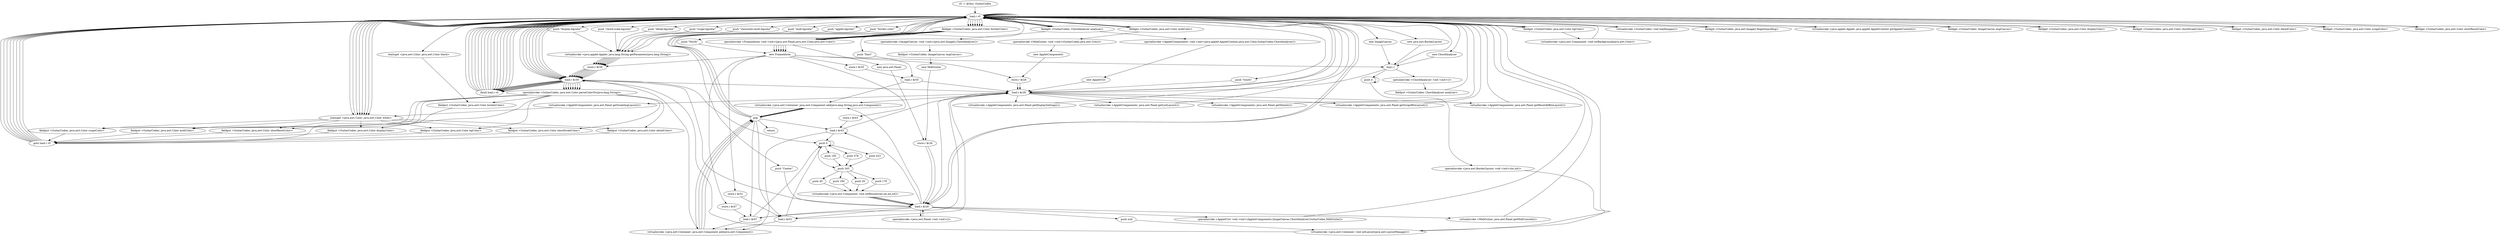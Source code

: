 digraph "" {
    "r0 := @this: GuitarCodex"
    "load.r r0"
    "r0 := @this: GuitarCodex"->"load.r r0";
    "push \"applet-bgcolor\""
    "load.r r0"->"push \"applet-bgcolor\"";
    "virtualinvoke <java.applet.Applet: java.lang.String getParameter(java.lang.String)>"
    "push \"applet-bgcolor\""->"virtualinvoke <java.applet.Applet: java.lang.String getParameter(java.lang.String)>";
    "store.r $r39"
    "virtualinvoke <java.applet.Applet: java.lang.String getParameter(java.lang.String)>"->"store.r $r39";
    "load.r $r39"
    "store.r $r39"->"load.r $r39";
    "ifnull load.r r0"
    "load.r $r39"->"ifnull load.r r0";
    "ifnull load.r r0"->"load.r r0";
    "load.r r0"->"load.r r0";
    "load.r r0"->"load.r $r39";
    "specialinvoke <GuitarCodex: java.awt.Color parseColorStr(java.lang.String)>"
    "load.r $r39"->"specialinvoke <GuitarCodex: java.awt.Color parseColorStr(java.lang.String)>";
    "fieldput <GuitarCodex: java.awt.Color bgColor>"
    "specialinvoke <GuitarCodex: java.awt.Color parseColorStr(java.lang.String)>"->"fieldput <GuitarCodex: java.awt.Color bgColor>";
    "goto load.r r0"
    "fieldput <GuitarCodex: java.awt.Color bgColor>"->"goto load.r r0";
    "goto load.r r0"->"load.r r0";
    "push \"border-color\""
    "load.r r0"->"push \"border-color\"";
    "push \"border-color\""->"virtualinvoke <java.applet.Applet: java.lang.String getParameter(java.lang.String)>";
    "virtualinvoke <java.applet.Applet: java.lang.String getParameter(java.lang.String)>"->"store.r $r39";
    "store.r $r39"->"load.r $r39";
    "load.r $r39"->"ifnull load.r r0";
    "ifnull load.r r0"->"load.r r0";
    "load.r r0"->"load.r r0";
    "load.r r0"->"load.r $r39";
    "load.r $r39"->"specialinvoke <GuitarCodex: java.awt.Color parseColorStr(java.lang.String)>";
    "fieldput <GuitarCodex: java.awt.Color borderColor>"
    "specialinvoke <GuitarCodex: java.awt.Color parseColorStr(java.lang.String)>"->"fieldput <GuitarCodex: java.awt.Color borderColor>";
    "fieldput <GuitarCodex: java.awt.Color borderColor>"->"goto load.r r0";
    "goto load.r r0"->"load.r r0";
    "push \"display-bgcolor\""
    "load.r r0"->"push \"display-bgcolor\"";
    "push \"display-bgcolor\""->"virtualinvoke <java.applet.Applet: java.lang.String getParameter(java.lang.String)>";
    "virtualinvoke <java.applet.Applet: java.lang.String getParameter(java.lang.String)>"->"store.r $r39";
    "store.r $r39"->"load.r $r39";
    "load.r $r39"->"ifnull load.r r0";
    "ifnull load.r r0"->"load.r r0";
    "load.r r0"->"load.r r0";
    "load.r r0"->"load.r $r39";
    "load.r $r39"->"specialinvoke <GuitarCodex: java.awt.Color parseColorStr(java.lang.String)>";
    "fieldput <GuitarCodex: java.awt.Color displayColor>"
    "specialinvoke <GuitarCodex: java.awt.Color parseColorStr(java.lang.String)>"->"fieldput <GuitarCodex: java.awt.Color displayColor>";
    "fieldput <GuitarCodex: java.awt.Color displayColor>"->"goto load.r r0";
    "goto load.r r0"->"load.r r0";
    "push \"chord-scale-bgcolor\""
    "load.r r0"->"push \"chord-scale-bgcolor\"";
    "push \"chord-scale-bgcolor\""->"virtualinvoke <java.applet.Applet: java.lang.String getParameter(java.lang.String)>";
    "virtualinvoke <java.applet.Applet: java.lang.String getParameter(java.lang.String)>"->"store.r $r39";
    "store.r $r39"->"load.r $r39";
    "load.r $r39"->"ifnull load.r r0";
    "ifnull load.r r0"->"load.r r0";
    "load.r r0"->"load.r r0";
    "load.r r0"->"load.r $r39";
    "load.r $r39"->"specialinvoke <GuitarCodex: java.awt.Color parseColorStr(java.lang.String)>";
    "fieldput <GuitarCodex: java.awt.Color chordScaleColor>"
    "specialinvoke <GuitarCodex: java.awt.Color parseColorStr(java.lang.String)>"->"fieldput <GuitarCodex: java.awt.Color chordScaleColor>";
    "fieldput <GuitarCodex: java.awt.Color chordScaleColor>"->"goto load.r r0";
    "goto load.r r0"->"load.r r0";
    "push \"detail-bgcolor\""
    "load.r r0"->"push \"detail-bgcolor\"";
    "push \"detail-bgcolor\""->"virtualinvoke <java.applet.Applet: java.lang.String getParameter(java.lang.String)>";
    "virtualinvoke <java.applet.Applet: java.lang.String getParameter(java.lang.String)>"->"store.r $r39";
    "store.r $r39"->"load.r $r39";
    "load.r $r39"->"ifnull load.r r0";
    "ifnull load.r r0"->"load.r r0";
    "load.r r0"->"load.r r0";
    "load.r r0"->"load.r $r39";
    "load.r $r39"->"specialinvoke <GuitarCodex: java.awt.Color parseColorStr(java.lang.String)>";
    "fieldput <GuitarCodex: java.awt.Color detailColor>"
    "specialinvoke <GuitarCodex: java.awt.Color parseColorStr(java.lang.String)>"->"fieldput <GuitarCodex: java.awt.Color detailColor>";
    "fieldput <GuitarCodex: java.awt.Color detailColor>"->"goto load.r r0";
    "goto load.r r0"->"load.r r0";
    "push \"scope-bgcolor\""
    "load.r r0"->"push \"scope-bgcolor\"";
    "push \"scope-bgcolor\""->"virtualinvoke <java.applet.Applet: java.lang.String getParameter(java.lang.String)>";
    "virtualinvoke <java.applet.Applet: java.lang.String getParameter(java.lang.String)>"->"store.r $r39";
    "store.r $r39"->"load.r $r39";
    "load.r $r39"->"ifnull load.r r0";
    "ifnull load.r r0"->"load.r r0";
    "load.r r0"->"load.r r0";
    "load.r r0"->"load.r $r39";
    "load.r $r39"->"specialinvoke <GuitarCodex: java.awt.Color parseColorStr(java.lang.String)>";
    "fieldput <GuitarCodex: java.awt.Color scopeColor>"
    "specialinvoke <GuitarCodex: java.awt.Color parseColorStr(java.lang.String)>"->"fieldput <GuitarCodex: java.awt.Color scopeColor>";
    "fieldput <GuitarCodex: java.awt.Color scopeColor>"->"goto load.r r0";
    "goto load.r r0"->"load.r r0";
    "push \"shownote-reset-bgcolor\""
    "load.r r0"->"push \"shownote-reset-bgcolor\"";
    "push \"shownote-reset-bgcolor\""->"virtualinvoke <java.applet.Applet: java.lang.String getParameter(java.lang.String)>";
    "virtualinvoke <java.applet.Applet: java.lang.String getParameter(java.lang.String)>"->"store.r $r39";
    "store.r $r39"->"load.r $r39";
    "load.r $r39"->"ifnull load.r r0";
    "ifnull load.r r0"->"load.r r0";
    "load.r r0"->"load.r r0";
    "load.r r0"->"load.r $r39";
    "load.r $r39"->"specialinvoke <GuitarCodex: java.awt.Color parseColorStr(java.lang.String)>";
    "fieldput <GuitarCodex: java.awt.Color showResetColor>"
    "specialinvoke <GuitarCodex: java.awt.Color parseColorStr(java.lang.String)>"->"fieldput <GuitarCodex: java.awt.Color showResetColor>";
    "fieldput <GuitarCodex: java.awt.Color showResetColor>"->"goto load.r r0";
    "goto load.r r0"->"load.r r0";
    "push \"midi-bgcolor\""
    "load.r r0"->"push \"midi-bgcolor\"";
    "push \"midi-bgcolor\""->"virtualinvoke <java.applet.Applet: java.lang.String getParameter(java.lang.String)>";
    "virtualinvoke <java.applet.Applet: java.lang.String getParameter(java.lang.String)>"->"store.r $r39";
    "store.r $r39"->"load.r $r39";
    "load.r $r39"->"ifnull load.r r0";
    "ifnull load.r r0"->"load.r r0";
    "load.r r0"->"load.r r0";
    "load.r r0"->"load.r $r39";
    "load.r $r39"->"specialinvoke <GuitarCodex: java.awt.Color parseColorStr(java.lang.String)>";
    "fieldput <GuitarCodex: java.awt.Color midiColor>"
    "specialinvoke <GuitarCodex: java.awt.Color parseColorStr(java.lang.String)>"->"fieldput <GuitarCodex: java.awt.Color midiColor>";
    "fieldput <GuitarCodex: java.awt.Color midiColor>"->"goto load.r r0";
    "goto load.r r0"->"load.r r0";
    "load.r r0"->"load.r r0";
    "fieldget <GuitarCodex: java.awt.Color bgColor>"
    "load.r r0"->"fieldget <GuitarCodex: java.awt.Color bgColor>";
    "virtualinvoke <java.awt.Component: void setBackground(java.awt.Color)>"
    "fieldget <GuitarCodex: java.awt.Color bgColor>"->"virtualinvoke <java.awt.Component: void setBackground(java.awt.Color)>";
    "virtualinvoke <java.awt.Component: void setBackground(java.awt.Color)>"->"load.r r0";
    "new java.awt.BorderLayout"
    "load.r r0"->"new java.awt.BorderLayout";
    "dup1.r"
    "new java.awt.BorderLayout"->"dup1.r";
    "push 4"
    "dup1.r"->"push 4";
    "push 4"->"push 4";
    "specialinvoke <java.awt.BorderLayout: void <init>(int,int)>"
    "push 4"->"specialinvoke <java.awt.BorderLayout: void <init>(int,int)>";
    "virtualinvoke <java.awt.Container: void setLayout(java.awt.LayoutManager)>"
    "specialinvoke <java.awt.BorderLayout: void <init>(int,int)>"->"virtualinvoke <java.awt.Container: void setLayout(java.awt.LayoutManager)>";
    "virtualinvoke <java.awt.Container: void setLayout(java.awt.LayoutManager)>"->"load.r r0";
    "virtualinvoke <GuitarCodex: void loadImages()>"
    "load.r r0"->"virtualinvoke <GuitarCodex: void loadImages()>";
    "virtualinvoke <GuitarCodex: void loadImages()>"->"load.r r0";
    "new ChordAnalyser"
    "load.r r0"->"new ChordAnalyser";
    "new ChordAnalyser"->"dup1.r";
    "specialinvoke <ChordAnalyser: void <init>()>"
    "dup1.r"->"specialinvoke <ChordAnalyser: void <init>()>";
    "fieldput <GuitarCodex: ChordAnalyser analyser>"
    "specialinvoke <ChordAnalyser: void <init>()>"->"fieldput <GuitarCodex: ChordAnalyser analyser>";
    "fieldput <GuitarCodex: ChordAnalyser analyser>"->"load.r r0";
    "new ImageCanvas"
    "load.r r0"->"new ImageCanvas";
    "new ImageCanvas"->"dup1.r";
    "dup1.r"->"load.r r0";
    "fieldget <GuitarCodex: java.awt.Image[] fingerboardImg>"
    "load.r r0"->"fieldget <GuitarCodex: java.awt.Image[] fingerboardImg>";
    "fieldget <GuitarCodex: java.awt.Image[] fingerboardImg>"->"load.r r0";
    "fieldget <GuitarCodex: ChordAnalyser analyser>"
    "load.r r0"->"fieldget <GuitarCodex: ChordAnalyser analyser>";
    "specialinvoke <ImageCanvas: void <init>(java.awt.Image[],ChordAnalyser)>"
    "fieldget <GuitarCodex: ChordAnalyser analyser>"->"specialinvoke <ImageCanvas: void <init>(java.awt.Image[],ChordAnalyser)>";
    "fieldput <GuitarCodex: ImageCanvas imgCanvas>"
    "specialinvoke <ImageCanvas: void <init>(java.awt.Image[],ChordAnalyser)>"->"fieldput <GuitarCodex: ImageCanvas imgCanvas>";
    "new MidiGuitar"
    "fieldput <GuitarCodex: ImageCanvas imgCanvas>"->"new MidiGuitar";
    "store.r $r26"
    "new MidiGuitar"->"store.r $r26";
    "load.r $r26"
    "store.r $r26"->"load.r $r26";
    "load.r $r26"->"load.r r0";
    "load.r r0"->"load.r r0";
    "fieldget <GuitarCodex: java.awt.Color midiColor>"
    "load.r r0"->"fieldget <GuitarCodex: java.awt.Color midiColor>";
    "specialinvoke <MidiGuitar: void <init>(GuitarCodex,java.awt.Color)>"
    "fieldget <GuitarCodex: java.awt.Color midiColor>"->"specialinvoke <MidiGuitar: void <init>(GuitarCodex,java.awt.Color)>";
    "new AppletComponents"
    "specialinvoke <MidiGuitar: void <init>(GuitarCodex,java.awt.Color)>"->"new AppletComponents";
    "store.r $r28"
    "new AppletComponents"->"store.r $r28";
    "load.r $r28"
    "store.r $r28"->"load.r $r28";
    "load.r $r28"->"load.r r0";
    "virtualinvoke <java.applet.Applet: java.applet.AppletContext getAppletContext()>"
    "load.r r0"->"virtualinvoke <java.applet.Applet: java.applet.AppletContext getAppletContext()>";
    "virtualinvoke <java.applet.Applet: java.applet.AppletContext getAppletContext()>"->"load.r r0";
    "load.r r0"->"fieldget <GuitarCodex: java.awt.Color bgColor>";
    "fieldget <GuitarCodex: java.awt.Color bgColor>"->"load.r r0";
    "load.r r0"->"load.r r0";
    "load.r r0"->"fieldget <GuitarCodex: ChordAnalyser analyser>";
    "specialinvoke <AppletComponents: void <init>(java.applet.AppletContext,java.awt.Color,GuitarCodex,ChordAnalyser)>"
    "fieldget <GuitarCodex: ChordAnalyser analyser>"->"specialinvoke <AppletComponents: void <init>(java.applet.AppletContext,java.awt.Color,GuitarCodex,ChordAnalyser)>";
    "new AppletCtrl"
    "specialinvoke <AppletComponents: void <init>(java.applet.AppletContext,java.awt.Color,GuitarCodex,ChordAnalyser)>"->"new AppletCtrl";
    "new AppletCtrl"->"load.r $r28";
    "load.r $r28"->"load.r r0";
    "fieldget <GuitarCodex: ImageCanvas imgCanvas>"
    "load.r r0"->"fieldget <GuitarCodex: ImageCanvas imgCanvas>";
    "fieldget <GuitarCodex: ImageCanvas imgCanvas>"->"load.r r0";
    "load.r r0"->"fieldget <GuitarCodex: ChordAnalyser analyser>";
    "fieldget <GuitarCodex: ChordAnalyser analyser>"->"load.r r0";
    "load.r r0"->"load.r $r26";
    "specialinvoke <AppletCtrl: void <init>(AppletComponents,ImageCanvas,ChordAnalyser,GuitarCodex,MidiGuitar)>"
    "load.r $r26"->"specialinvoke <AppletCtrl: void <init>(AppletComponents,ImageCanvas,ChordAnalyser,GuitarCodex,MidiGuitar)>";
    "specialinvoke <AppletCtrl: void <init>(AppletComponents,ImageCanvas,ChordAnalyser,GuitarCodex,MidiGuitar)>"->"load.r r0";
    "push \"North\""
    "load.r r0"->"push \"North\"";
    "new FramedArea"
    "push \"North\""->"new FramedArea";
    "new FramedArea"->"dup1.r";
    "dup1.r"->"load.r $r28";
    "virtualinvoke <AppletComponents: java.awt.Panel getDisplaySettings()>"
    "load.r $r28"->"virtualinvoke <AppletComponents: java.awt.Panel getDisplaySettings()>";
    "virtualinvoke <AppletComponents: java.awt.Panel getDisplaySettings()>"->"load.r r0";
    "fieldget <GuitarCodex: java.awt.Color displayColor>"
    "load.r r0"->"fieldget <GuitarCodex: java.awt.Color displayColor>";
    "fieldget <GuitarCodex: java.awt.Color displayColor>"->"load.r r0";
    "fieldget <GuitarCodex: java.awt.Color borderColor>"
    "load.r r0"->"fieldget <GuitarCodex: java.awt.Color borderColor>";
    "specialinvoke <FramedArea: void <init>(java.awt.Panel,java.awt.Color,java.awt.Color)>"
    "fieldget <GuitarCodex: java.awt.Color borderColor>"->"specialinvoke <FramedArea: void <init>(java.awt.Panel,java.awt.Color,java.awt.Color)>";
    "specialinvoke <FramedArea: void <init>(java.awt.Panel,java.awt.Color,java.awt.Color)>"->"new FramedArea";
    "new FramedArea"->"store.r $r39";
    "store.r $r39"->"load.r $r39";
    "load.r $r39"->"load.r $r28";
    "virtualinvoke <AppletComponents: java.awt.Panel getListLayout()>"
    "load.r $r28"->"virtualinvoke <AppletComponents: java.awt.Panel getListLayout()>";
    "virtualinvoke <AppletComponents: java.awt.Panel getListLayout()>"->"load.r r0";
    "fieldget <GuitarCodex: java.awt.Color chordScaleColor>"
    "load.r r0"->"fieldget <GuitarCodex: java.awt.Color chordScaleColor>";
    "fieldget <GuitarCodex: java.awt.Color chordScaleColor>"->"load.r r0";
    "load.r r0"->"fieldget <GuitarCodex: java.awt.Color borderColor>";
    "fieldget <GuitarCodex: java.awt.Color borderColor>"->"specialinvoke <FramedArea: void <init>(java.awt.Panel,java.awt.Color,java.awt.Color)>";
    "specialinvoke <FramedArea: void <init>(java.awt.Panel,java.awt.Color,java.awt.Color)>"->"new FramedArea";
    "store.r $r43"
    "new FramedArea"->"store.r $r43";
    "load.r $r43"
    "store.r $r43"->"load.r $r43";
    "load.r $r43"->"load.r $r28";
    "virtualinvoke <AppletComponents: java.awt.Panel getDetails()>"
    "load.r $r28"->"virtualinvoke <AppletComponents: java.awt.Panel getDetails()>";
    "virtualinvoke <AppletComponents: java.awt.Panel getDetails()>"->"load.r r0";
    "fieldget <GuitarCodex: java.awt.Color detailColor>"
    "load.r r0"->"fieldget <GuitarCodex: java.awt.Color detailColor>";
    "fieldget <GuitarCodex: java.awt.Color detailColor>"->"load.r r0";
    "load.r r0"->"fieldget <GuitarCodex: java.awt.Color borderColor>";
    "fieldget <GuitarCodex: java.awt.Color borderColor>"->"specialinvoke <FramedArea: void <init>(java.awt.Panel,java.awt.Color,java.awt.Color)>";
    "specialinvoke <FramedArea: void <init>(java.awt.Panel,java.awt.Color,java.awt.Color)>"->"new FramedArea";
    "store.r $r47"
    "new FramedArea"->"store.r $r47";
    "load.r $r47"
    "store.r $r47"->"load.r $r47";
    "load.r $r47"->"load.r $r28";
    "virtualinvoke <AppletComponents: java.awt.Panel getScopeBtnLayout()>"
    "load.r $r28"->"virtualinvoke <AppletComponents: java.awt.Panel getScopeBtnLayout()>";
    "virtualinvoke <AppletComponents: java.awt.Panel getScopeBtnLayout()>"->"load.r r0";
    "fieldget <GuitarCodex: java.awt.Color scopeColor>"
    "load.r r0"->"fieldget <GuitarCodex: java.awt.Color scopeColor>";
    "fieldget <GuitarCodex: java.awt.Color scopeColor>"->"load.r r0";
    "load.r r0"->"fieldget <GuitarCodex: java.awt.Color borderColor>";
    "fieldget <GuitarCodex: java.awt.Color borderColor>"->"specialinvoke <FramedArea: void <init>(java.awt.Panel,java.awt.Color,java.awt.Color)>";
    "specialinvoke <FramedArea: void <init>(java.awt.Panel,java.awt.Color,java.awt.Color)>"->"new FramedArea";
    "store.r $r51"
    "new FramedArea"->"store.r $r51";
    "load.r $r51"
    "store.r $r51"->"load.r $r51";
    "load.r $r51"->"load.r $r28";
    "virtualinvoke <AppletComponents: java.awt.Panel getResetAllBtnLayout()>"
    "load.r $r28"->"virtualinvoke <AppletComponents: java.awt.Panel getResetAllBtnLayout()>";
    "virtualinvoke <AppletComponents: java.awt.Panel getResetAllBtnLayout()>"->"load.r r0";
    "fieldget <GuitarCodex: java.awt.Color showResetColor>"
    "load.r r0"->"fieldget <GuitarCodex: java.awt.Color showResetColor>";
    "fieldget <GuitarCodex: java.awt.Color showResetColor>"->"load.r r0";
    "load.r r0"->"fieldget <GuitarCodex: java.awt.Color borderColor>";
    "fieldget <GuitarCodex: java.awt.Color borderColor>"->"specialinvoke <FramedArea: void <init>(java.awt.Panel,java.awt.Color,java.awt.Color)>";
    "specialinvoke <FramedArea: void <init>(java.awt.Panel,java.awt.Color,java.awt.Color)>"->"new FramedArea";
    "store.r $r55"
    "new FramedArea"->"store.r $r55";
    "load.r $r55"
    "store.r $r55"->"load.r $r55";
    "load.r $r55"->"load.r $r28";
    "virtualinvoke <AppletComponents: java.awt.Panel getScaleImgLayout()>"
    "load.r $r28"->"virtualinvoke <AppletComponents: java.awt.Panel getScaleImgLayout()>";
    "staticget <java.awt.Color: java.awt.Color white>"
    "virtualinvoke <AppletComponents: java.awt.Panel getScaleImgLayout()>"->"staticget <java.awt.Color: java.awt.Color white>";
    "staticget <java.awt.Color: java.awt.Color white>"->"load.r r0";
    "load.r r0"->"fieldget <GuitarCodex: java.awt.Color borderColor>";
    "fieldget <GuitarCodex: java.awt.Color borderColor>"->"specialinvoke <FramedArea: void <init>(java.awt.Panel,java.awt.Color,java.awt.Color)>";
    "specialinvoke <FramedArea: void <init>(java.awt.Panel,java.awt.Color,java.awt.Color)>"->"new FramedArea";
    "new FramedArea"->"store.r $r28";
    "store.r $r28"->"load.r $r28";
    "load.r $r28"->"load.r $r26";
    "virtualinvoke <MidiGuitar: java.awt.Panel getMidiConsole()>"
    "load.r $r26"->"virtualinvoke <MidiGuitar: java.awt.Panel getMidiConsole()>";
    "virtualinvoke <MidiGuitar: java.awt.Panel getMidiConsole()>"->"load.r r0";
    "load.r r0"->"fieldget <GuitarCodex: java.awt.Color midiColor>";
    "fieldget <GuitarCodex: java.awt.Color midiColor>"->"load.r r0";
    "load.r r0"->"fieldget <GuitarCodex: java.awt.Color borderColor>";
    "fieldget <GuitarCodex: java.awt.Color borderColor>"->"specialinvoke <FramedArea: void <init>(java.awt.Panel,java.awt.Color,java.awt.Color)>";
    "new java.awt.Panel"
    "specialinvoke <FramedArea: void <init>(java.awt.Panel,java.awt.Color,java.awt.Color)>"->"new java.awt.Panel";
    "new java.awt.Panel"->"store.r $r26";
    "store.r $r26"->"load.r $r26";
    "specialinvoke <java.awt.Panel: void <init>()>"
    "load.r $r26"->"specialinvoke <java.awt.Panel: void <init>()>";
    "specialinvoke <java.awt.Panel: void <init>()>"->"load.r $r26";
    "push null"
    "load.r $r26"->"push null";
    "push null"->"virtualinvoke <java.awt.Container: void setLayout(java.awt.LayoutManager)>";
    "virtualinvoke <java.awt.Container: void setLayout(java.awt.LayoutManager)>"->"load.r $r39";
    "push 0"
    "load.r $r39"->"push 0";
    "push 0"->"push 0";
    "push 343"
    "push 0"->"push 343";
    "push 190"
    "push 343"->"push 190";
    "virtualinvoke <java.awt.Component: void setBounds(int,int,int,int)>"
    "push 190"->"virtualinvoke <java.awt.Component: void setBounds(int,int,int,int)>";
    "virtualinvoke <java.awt.Component: void setBounds(int,int,int,int)>"->"load.r $r26";
    "load.r $r26"->"load.r $r39";
    "virtualinvoke <java.awt.Container: java.awt.Component add(java.awt.Component)>"
    "load.r $r39"->"virtualinvoke <java.awt.Container: java.awt.Component add(java.awt.Component)>";
    "pop"
    "virtualinvoke <java.awt.Container: java.awt.Component add(java.awt.Component)>"->"pop";
    "pop"->"load.r $r43";
    "load.r $r43"->"push 0";
    "push 195"
    "push 0"->"push 195";
    "push 195"->"push 343";
    "push 178"
    "push 343"->"push 178";
    "push 178"->"virtualinvoke <java.awt.Component: void setBounds(int,int,int,int)>";
    "virtualinvoke <java.awt.Component: void setBounds(int,int,int,int)>"->"load.r $r26";
    "load.r $r26"->"load.r $r43";
    "load.r $r43"->"virtualinvoke <java.awt.Container: java.awt.Component add(java.awt.Component)>";
    "virtualinvoke <java.awt.Container: java.awt.Component add(java.awt.Component)>"->"pop";
    "pop"->"load.r $r47";
    "load.r $r47"->"push 0";
    "push 378"
    "push 0"->"push 378";
    "push 378"->"push 343";
    "push 40"
    "push 343"->"push 40";
    "push 40"->"virtualinvoke <java.awt.Component: void setBounds(int,int,int,int)>";
    "virtualinvoke <java.awt.Component: void setBounds(int,int,int,int)>"->"load.r $r26";
    "load.r $r26"->"load.r $r47";
    "load.r $r47"->"virtualinvoke <java.awt.Container: java.awt.Component add(java.awt.Component)>";
    "virtualinvoke <java.awt.Container: java.awt.Component add(java.awt.Component)>"->"pop";
    "pop"->"load.r $r51";
    "load.r $r51"->"push 0";
    "push 423"
    "push 0"->"push 423";
    "push 423"->"push 343";
    "push 29"
    "push 343"->"push 29";
    "push 29"->"virtualinvoke <java.awt.Component: void setBounds(int,int,int,int)>";
    "virtualinvoke <java.awt.Component: void setBounds(int,int,int,int)>"->"load.r $r26";
    "load.r $r26"->"load.r $r51";
    "load.r $r51"->"virtualinvoke <java.awt.Container: java.awt.Component add(java.awt.Component)>";
    "virtualinvoke <java.awt.Container: java.awt.Component add(java.awt.Component)>"->"pop";
    "virtualinvoke <java.awt.Container: java.awt.Component add(java.lang.String,java.awt.Component)>"
    "pop"->"virtualinvoke <java.awt.Container: java.awt.Component add(java.lang.String,java.awt.Component)>";
    "virtualinvoke <java.awt.Container: java.awt.Component add(java.lang.String,java.awt.Component)>"->"pop";
    "pop"->"load.r r0";
    "push \"Center\""
    "load.r r0"->"push \"Center\"";
    "push \"Center\""->"load.r $r26";
    "load.r $r26"->"virtualinvoke <java.awt.Container: java.awt.Component add(java.lang.String,java.awt.Component)>";
    "virtualinvoke <java.awt.Container: java.awt.Component add(java.lang.String,java.awt.Component)>"->"pop";
    "pop"->"load.r r0";
    "push \"East\""
    "load.r r0"->"push \"East\"";
    "push \"East\""->"load.r $r55";
    "load.r $r55"->"virtualinvoke <java.awt.Container: java.awt.Component add(java.lang.String,java.awt.Component)>";
    "virtualinvoke <java.awt.Container: java.awt.Component add(java.lang.String,java.awt.Component)>"->"pop";
    "pop"->"load.r r0";
    "push \"South\""
    "load.r r0"->"push \"South\"";
    "push \"South\""->"load.r $r28";
    "load.r $r28"->"virtualinvoke <java.awt.Container: java.awt.Component add(java.lang.String,java.awt.Component)>";
    "virtualinvoke <java.awt.Container: java.awt.Component add(java.lang.String,java.awt.Component)>"->"pop";
    "return"
    "pop"->"return";
    "ifnull load.r r0"->"load.r r0";
    "load.r r0"->"staticget <java.awt.Color: java.awt.Color white>";
    "staticget <java.awt.Color: java.awt.Color white>"->"fieldput <GuitarCodex: java.awt.Color midiColor>";
    "ifnull load.r r0"->"load.r r0";
    "load.r r0"->"staticget <java.awt.Color: java.awt.Color white>";
    "staticget <java.awt.Color: java.awt.Color white>"->"fieldput <GuitarCodex: java.awt.Color showResetColor>";
    "ifnull load.r r0"->"load.r r0";
    "load.r r0"->"staticget <java.awt.Color: java.awt.Color white>";
    "staticget <java.awt.Color: java.awt.Color white>"->"fieldput <GuitarCodex: java.awt.Color scopeColor>";
    "ifnull load.r r0"->"load.r r0";
    "load.r r0"->"staticget <java.awt.Color: java.awt.Color white>";
    "staticget <java.awt.Color: java.awt.Color white>"->"fieldput <GuitarCodex: java.awt.Color detailColor>";
    "ifnull load.r r0"->"load.r r0";
    "load.r r0"->"staticget <java.awt.Color: java.awt.Color white>";
    "staticget <java.awt.Color: java.awt.Color white>"->"fieldput <GuitarCodex: java.awt.Color chordScaleColor>";
    "ifnull load.r r0"->"load.r r0";
    "load.r r0"->"staticget <java.awt.Color: java.awt.Color white>";
    "staticget <java.awt.Color: java.awt.Color white>"->"fieldput <GuitarCodex: java.awt.Color displayColor>";
    "ifnull load.r r0"->"load.r r0";
    "staticget <java.awt.Color: java.awt.Color black>"
    "load.r r0"->"staticget <java.awt.Color: java.awt.Color black>";
    "staticget <java.awt.Color: java.awt.Color black>"->"fieldput <GuitarCodex: java.awt.Color borderColor>";
    "ifnull load.r r0"->"load.r r0";
    "load.r r0"->"staticget <java.awt.Color: java.awt.Color white>";
    "staticget <java.awt.Color: java.awt.Color white>"->"fieldput <GuitarCodex: java.awt.Color bgColor>";
}

